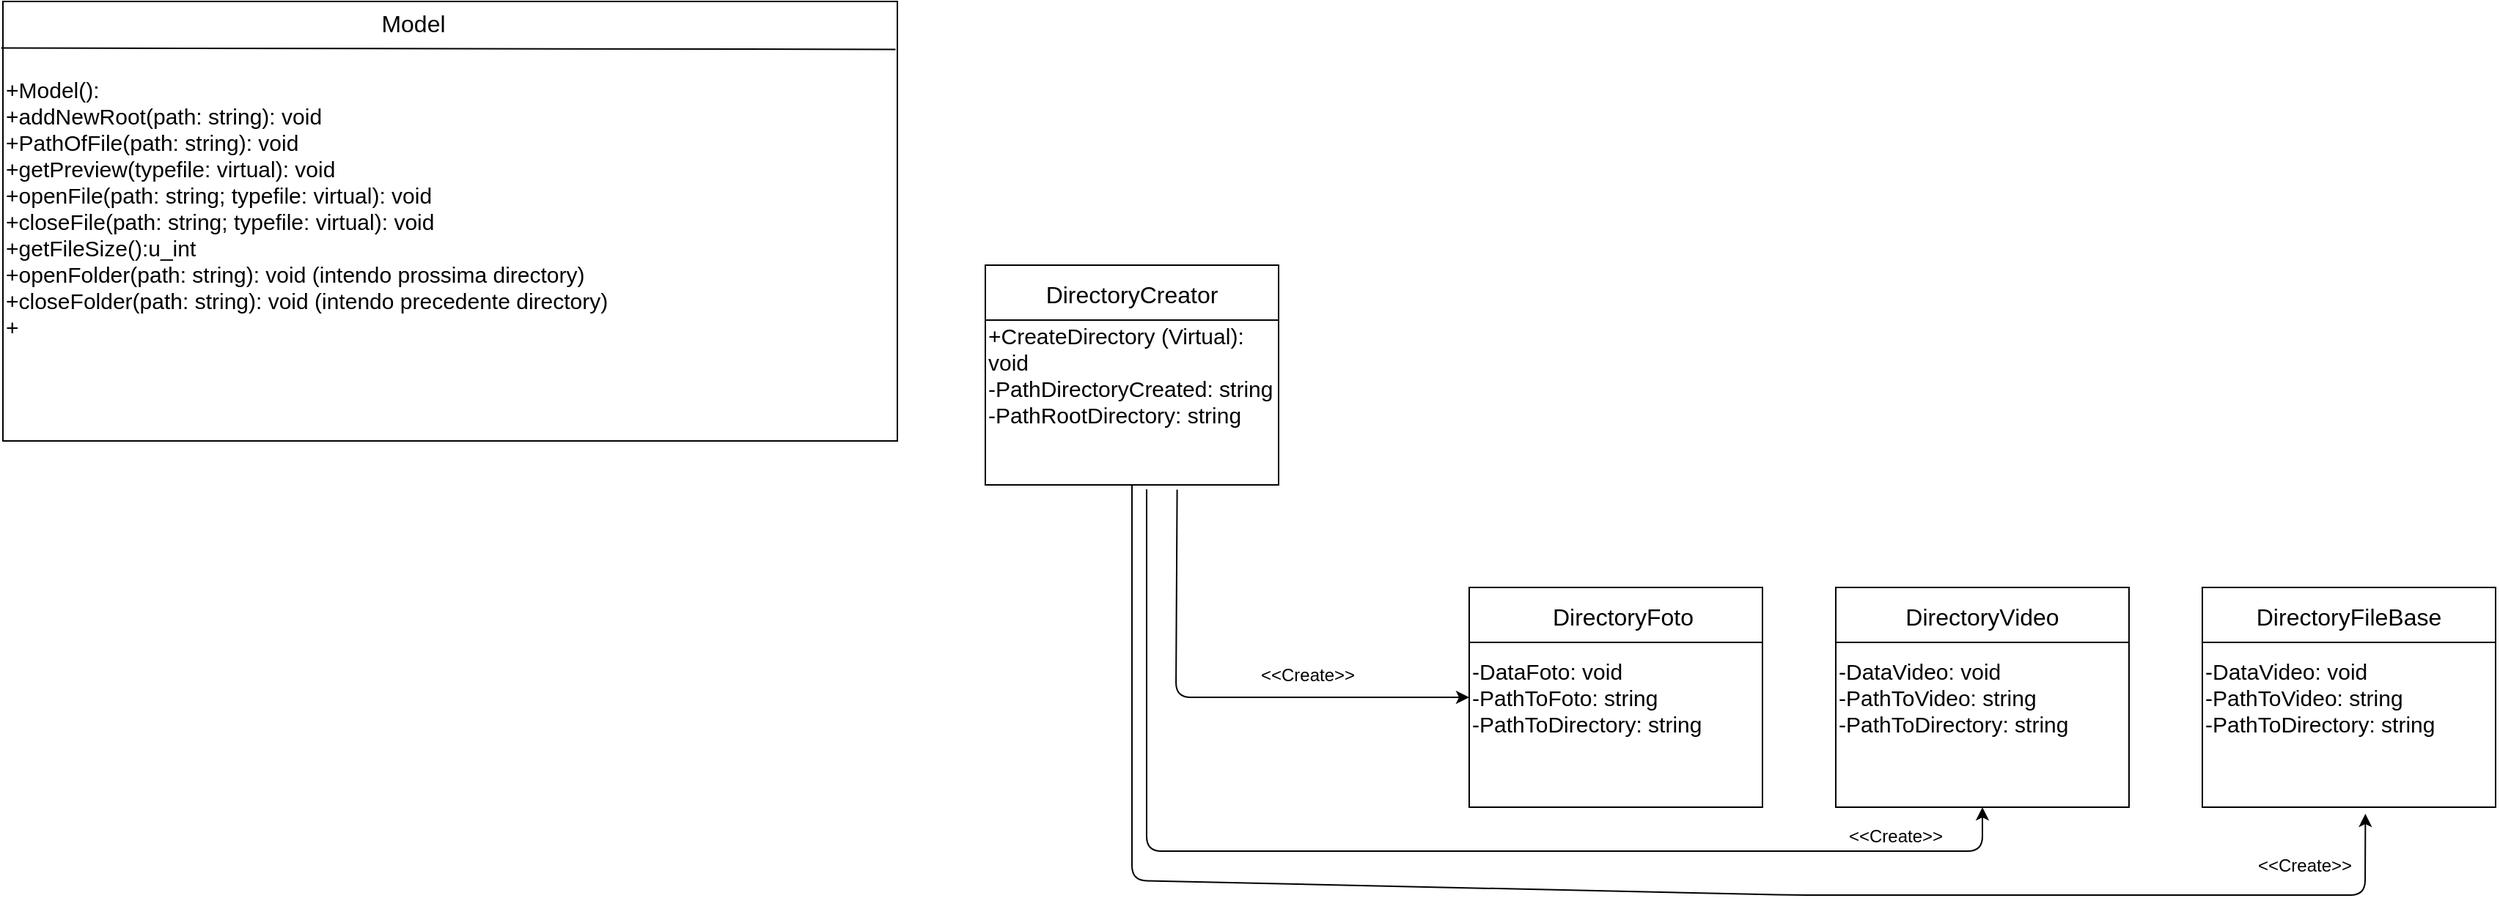 <mxfile version="13.9.9" type="device"><diagram id="hJq41_-L2-79IWIZErIc" name="Pagina-1"><mxGraphModel dx="2534" dy="2156" grid="1" gridSize="10" guides="1" tooltips="1" connect="1" arrows="1" fold="1" page="1" pageScale="1" pageWidth="827" pageHeight="1169" math="0" shadow="0"><root><mxCell id="0"/><mxCell id="1" parent="0"/><mxCell id="rjye2PTosfIJ_f4Ohnp1-1" value="&lt;font style=&quot;font-size: 15px&quot;&gt;+Model():&lt;br&gt;+addNewRoot(path: string): void&lt;br&gt;+PathOfFile(path: string): void&lt;br&gt;+getPreview(typefile: virtual): void&lt;br&gt;+openFile(path: string; typefile: virtual): void&lt;br&gt;+closeFile(path: string; typefile: virtual): void&lt;br&gt;+getFileSize():u_int&lt;br&gt;+openFolder(path: string): void (intendo prossima directory)&amp;nbsp;&lt;br&gt;+closeFolder(path: string): void (intendo precedente directory)&lt;br&gt;+&lt;br&gt;&lt;br&gt;&lt;/font&gt;" style="rounded=0;whiteSpace=wrap;html=1;align=left;" vertex="1" parent="1"><mxGeometry x="-50" y="-70" width="610" height="300" as="geometry"/></mxCell><mxCell id="rjye2PTosfIJ_f4Ohnp1-2" value="&lt;font style=&quot;font-size: 16px&quot;&gt;Model&lt;/font&gt;" style="text;html=1;strokeColor=none;fillColor=none;align=center;verticalAlign=middle;whiteSpace=wrap;rounded=0;" vertex="1" parent="1"><mxGeometry x="120" y="-70" width="220" height="30" as="geometry"/></mxCell><mxCell id="rjye2PTosfIJ_f4Ohnp1-3" value="" style="endArrow=none;html=1;entryX=0.998;entryY=0.109;entryDx=0;entryDy=0;entryPerimeter=0;exitX=-0.002;exitY=0.106;exitDx=0;exitDy=0;exitPerimeter=0;" edge="1" parent="1" source="rjye2PTosfIJ_f4Ohnp1-1" target="rjye2PTosfIJ_f4Ohnp1-1"><mxGeometry width="50" height="50" relative="1" as="geometry"><mxPoint x="390" y="330" as="sourcePoint"/><mxPoint x="450" y="270" as="targetPoint"/><Array as="points"/></mxGeometry></mxCell><mxCell id="rjye2PTosfIJ_f4Ohnp1-4" value="&lt;font style=&quot;font-size: 15px&quot;&gt;-DataFoto: void&lt;br&gt;-PathToFoto: string&lt;br&gt;-PathToDirectory: string&lt;/font&gt;" style="rounded=0;whiteSpace=wrap;html=1;align=left;" vertex="1" parent="1"><mxGeometry x="950" y="330" width="200" height="150" as="geometry"/></mxCell><mxCell id="rjye2PTosfIJ_f4Ohnp1-6" value="" style="endArrow=none;html=1;entryX=1;entryY=0.25;entryDx=0;entryDy=0;exitX=0;exitY=0.25;exitDx=0;exitDy=0;" edge="1" parent="1" source="rjye2PTosfIJ_f4Ohnp1-4" target="rjye2PTosfIJ_f4Ohnp1-4"><mxGeometry width="50" height="50" relative="1" as="geometry"><mxPoint x="620" y="400" as="sourcePoint"/><mxPoint x="670" y="350" as="targetPoint"/></mxGeometry></mxCell><mxCell id="rjye2PTosfIJ_f4Ohnp1-8" value="&lt;font style=&quot;font-size: 15px&quot;&gt;+CreateDirectory (Virtual): void&lt;br&gt;-PathDirectoryCreated: string&lt;br&gt;-PathRootDirectory: string&lt;/font&gt;" style="rounded=0;whiteSpace=wrap;html=1;align=left;" vertex="1" parent="1"><mxGeometry x="620" y="110" width="200" height="150" as="geometry"/></mxCell><mxCell id="rjye2PTosfIJ_f4Ohnp1-9" value="" style="endArrow=none;html=1;entryX=1;entryY=0.25;entryDx=0;entryDy=0;exitX=0;exitY=0.25;exitDx=0;exitDy=0;" edge="1" parent="1" source="rjye2PTosfIJ_f4Ohnp1-8" target="rjye2PTosfIJ_f4Ohnp1-8"><mxGeometry width="50" height="50" relative="1" as="geometry"><mxPoint x="630" y="410" as="sourcePoint"/><mxPoint x="680" y="360" as="targetPoint"/></mxGeometry></mxCell><mxCell id="rjye2PTosfIJ_f4Ohnp1-12" value="&lt;font style=&quot;font-size: 16px&quot;&gt;DirectoryFoto&lt;/font&gt;" style="text;html=1;strokeColor=none;fillColor=none;align=center;verticalAlign=middle;whiteSpace=wrap;rounded=0;" vertex="1" parent="1"><mxGeometry x="1000" y="340" width="110" height="20" as="geometry"/></mxCell><mxCell id="rjye2PTosfIJ_f4Ohnp1-13" value="&lt;font style=&quot;font-size: 15px&quot;&gt;&lt;span&gt;-DataVideo: void&lt;/span&gt;&lt;br&gt;&lt;span&gt;-PathToVideo: string&lt;/span&gt;&lt;br&gt;&lt;span&gt;-PathToDirectory: string&lt;/span&gt;&lt;/font&gt;" style="rounded=0;whiteSpace=wrap;html=1;align=left;" vertex="1" parent="1"><mxGeometry x="1450" y="330" width="200" height="150" as="geometry"/></mxCell><mxCell id="rjye2PTosfIJ_f4Ohnp1-14" value="" style="endArrow=none;html=1;entryX=1;entryY=0.25;entryDx=0;entryDy=0;exitX=0;exitY=0.25;exitDx=0;exitDy=0;" edge="1" parent="1" source="rjye2PTosfIJ_f4Ohnp1-13" target="rjye2PTosfIJ_f4Ohnp1-13"><mxGeometry width="50" height="50" relative="1" as="geometry"><mxPoint x="640" y="420" as="sourcePoint"/><mxPoint x="690" y="370" as="targetPoint"/></mxGeometry></mxCell><mxCell id="rjye2PTosfIJ_f4Ohnp1-16" value="&lt;font style=&quot;font-size: 15px&quot;&gt;&lt;span&gt;-DataVideo: void&lt;/span&gt;&lt;br&gt;&lt;span&gt;-PathToVideo: string&lt;/span&gt;&lt;br&gt;&lt;span&gt;-PathToDirectory: string&lt;/span&gt;&lt;/font&gt;" style="rounded=0;whiteSpace=wrap;html=1;align=left;" vertex="1" parent="1"><mxGeometry x="1200" y="330" width="200" height="150" as="geometry"/></mxCell><mxCell id="rjye2PTosfIJ_f4Ohnp1-17" value="" style="endArrow=none;html=1;entryX=1;entryY=0.25;entryDx=0;entryDy=0;exitX=0;exitY=0.25;exitDx=0;exitDy=0;" edge="1" parent="1" source="rjye2PTosfIJ_f4Ohnp1-16" target="rjye2PTosfIJ_f4Ohnp1-16"><mxGeometry width="50" height="50" relative="1" as="geometry"><mxPoint x="1270" y="410" as="sourcePoint"/><mxPoint x="1320" y="360" as="targetPoint"/></mxGeometry></mxCell><mxCell id="rjye2PTosfIJ_f4Ohnp1-18" value="&lt;font style=&quot;font-size: 16px&quot;&gt;DirectoryVideo&lt;/font&gt;" style="text;html=1;strokeColor=none;fillColor=none;align=center;verticalAlign=middle;whiteSpace=wrap;rounded=0;" vertex="1" parent="1"><mxGeometry x="1240" y="340" width="120" height="20" as="geometry"/></mxCell><mxCell id="rjye2PTosfIJ_f4Ohnp1-19" value="&lt;font style=&quot;font-size: 16px&quot;&gt;DirectoryFileBase&lt;/font&gt;" style="text;html=1;strokeColor=none;fillColor=none;align=center;verticalAlign=middle;whiteSpace=wrap;rounded=0;" vertex="1" parent="1"><mxGeometry x="1500" y="340" width="100" height="20" as="geometry"/></mxCell><mxCell id="rjye2PTosfIJ_f4Ohnp1-20" value="&lt;font style=&quot;font-size: 16px&quot;&gt;DirectoryCreator&lt;/font&gt;" style="text;html=1;strokeColor=none;fillColor=none;align=center;verticalAlign=middle;whiteSpace=wrap;rounded=0;" vertex="1" parent="1"><mxGeometry x="660" y="120" width="120" height="20" as="geometry"/></mxCell><mxCell id="rjye2PTosfIJ_f4Ohnp1-23" value="" style="endArrow=classic;html=1;entryX=0;entryY=0.5;entryDx=0;entryDy=0;exitX=0.654;exitY=1.022;exitDx=0;exitDy=0;exitPerimeter=0;" edge="1" parent="1" source="rjye2PTosfIJ_f4Ohnp1-8" target="rjye2PTosfIJ_f4Ohnp1-4"><mxGeometry width="50" height="50" relative="1" as="geometry"><mxPoint x="1100" y="310" as="sourcePoint"/><mxPoint x="1150" y="260" as="targetPoint"/><Array as="points"><mxPoint x="750" y="405"/></Array></mxGeometry></mxCell><mxCell id="rjye2PTosfIJ_f4Ohnp1-24" value="&amp;lt;&amp;lt;Create&amp;gt;&amp;gt;" style="text;html=1;strokeColor=none;fillColor=none;align=center;verticalAlign=middle;whiteSpace=wrap;rounded=0;" vertex="1" parent="1"><mxGeometry x="810" y="380" width="60" height="20" as="geometry"/></mxCell><mxCell id="rjye2PTosfIJ_f4Ohnp1-25" value="&amp;lt;&amp;lt;Create&amp;gt;&amp;gt;" style="text;html=1;strokeColor=none;fillColor=none;align=center;verticalAlign=middle;whiteSpace=wrap;rounded=0;" vertex="1" parent="1"><mxGeometry x="1211" y="490" width="60" height="20" as="geometry"/></mxCell><mxCell id="rjye2PTosfIJ_f4Ohnp1-26" value="&amp;lt;&amp;lt;Create&amp;gt;&amp;gt;" style="text;html=1;strokeColor=none;fillColor=none;align=center;verticalAlign=middle;whiteSpace=wrap;rounded=0;" vertex="1" parent="1"><mxGeometry x="1490" y="510" width="60" height="20" as="geometry"/></mxCell><mxCell id="rjye2PTosfIJ_f4Ohnp1-28" value="" style="endArrow=classic;html=1;entryX=0.556;entryY=1.03;entryDx=0;entryDy=0;exitX=0.5;exitY=1;exitDx=0;exitDy=0;entryPerimeter=0;" edge="1" parent="1" source="rjye2PTosfIJ_f4Ohnp1-8" target="rjye2PTosfIJ_f4Ohnp1-13"><mxGeometry width="50" height="50" relative="1" as="geometry"><mxPoint x="1530" y="540" as="sourcePoint"/><mxPoint x="1580" y="490" as="targetPoint"/><Array as="points"><mxPoint x="720" y="530"/><mxPoint x="1170" y="540"/><mxPoint x="1561" y="540"/></Array></mxGeometry></mxCell><mxCell id="rjye2PTosfIJ_f4Ohnp1-31" value="" style="endArrow=classic;html=1;entryX=0.5;entryY=1;entryDx=0;entryDy=0;" edge="1" parent="1" target="rjye2PTosfIJ_f4Ohnp1-16"><mxGeometry width="50" height="50" relative="1" as="geometry"><mxPoint x="730" y="263" as="sourcePoint"/><mxPoint x="1150" y="260" as="targetPoint"/><Array as="points"><mxPoint x="730" y="510"/><mxPoint x="850" y="510"/><mxPoint x="1300" y="510"/></Array></mxGeometry></mxCell></root></mxGraphModel></diagram></mxfile>